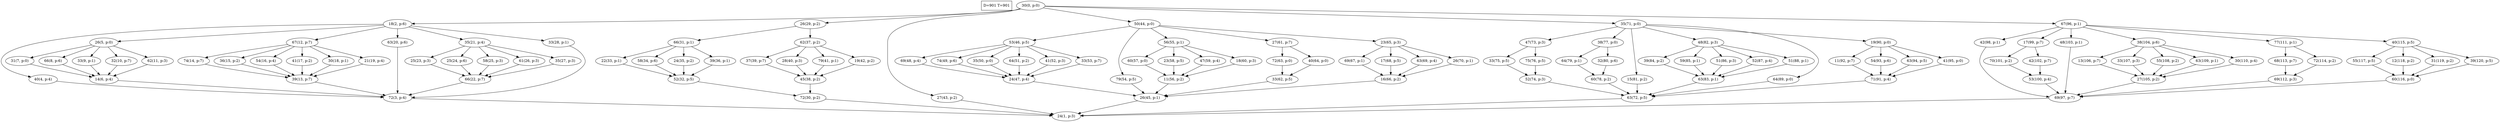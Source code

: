 digraph Task {
i [shape=box, label="D=901 T=901"]; 
0 [label="30(0, p:0)"];
1 [label="24(1, p:3)"];
2 [label="18(2, p:6)"];
3 [label="72(3, p:4)"];
4 [label="40(4, p:4)"];
5 [label="26(5, p:0)"];
6 [label="14(6, p:4)"];
7 [label="31(7, p:0)"];
8 [label="66(8, p:6)"];
9 [label="33(9, p:1)"];
10 [label="32(10, p:7)"];
11 [label="62(11, p:3)"];
12 [label="67(12, p:7)"];
13 [label="39(13, p:7)"];
14 [label="74(14, p:7)"];
15 [label="36(15, p:2)"];
16 [label="54(16, p:4)"];
17 [label="41(17, p:2)"];
18 [label="30(18, p:1)"];
19 [label="21(19, p:4)"];
20 [label="63(20, p:6)"];
21 [label="35(21, p:4)"];
22 [label="66(22, p:7)"];
23 [label="25(23, p:3)"];
24 [label="25(24, p:6)"];
25 [label="58(25, p:3)"];
26 [label="61(26, p:3)"];
27 [label="35(27, p:3)"];
28 [label="33(28, p:1)"];
29 [label="26(29, p:2)"];
30 [label="72(30, p:2)"];
31 [label="66(31, p:1)"];
32 [label="52(32, p:5)"];
33 [label="22(33, p:1)"];
34 [label="58(34, p:6)"];
35 [label="24(35, p:2)"];
36 [label="39(36, p:1)"];
37 [label="62(37, p:2)"];
38 [label="45(38, p:2)"];
39 [label="37(39, p:7)"];
40 [label="28(40, p:3)"];
41 [label="79(41, p:1)"];
42 [label="19(42, p:2)"];
43 [label="27(43, p:2)"];
44 [label="50(44, p:0)"];
45 [label="26(45, p:1)"];
46 [label="53(46, p:5)"];
47 [label="24(47, p:4)"];
48 [label="69(48, p:4)"];
49 [label="74(49, p:6)"];
50 [label="35(50, p:0)"];
51 [label="64(51, p:2)"];
52 [label="41(52, p:3)"];
53 [label="33(53, p:7)"];
54 [label="79(54, p:5)"];
55 [label="56(55, p:1)"];
56 [label="11(56, p:2)"];
57 [label="60(57, p:0)"];
58 [label="23(58, p:5)"];
59 [label="47(59, p:4)"];
60 [label="18(60, p:3)"];
61 [label="27(61, p:7)"];
62 [label="33(62, p:5)"];
63 [label="72(63, p:0)"];
64 [label="40(64, p:0)"];
65 [label="23(65, p:3)"];
66 [label="16(66, p:2)"];
67 [label="69(67, p:1)"];
68 [label="17(68, p:5)"];
69 [label="63(69, p:4)"];
70 [label="26(70, p:1)"];
71 [label="35(71, p:0)"];
72 [label="63(72, p:5)"];
73 [label="47(73, p:3)"];
74 [label="52(74, p:3)"];
75 [label="33(75, p:5)"];
76 [label="75(76, p:5)"];
77 [label="38(77, p:0)"];
78 [label="60(78, p:2)"];
79 [label="64(79, p:1)"];
80 [label="32(80, p:6)"];
81 [label="15(81, p:2)"];
82 [label="48(82, p:3)"];
83 [label="63(83, p:1)"];
84 [label="39(84, p:2)"];
85 [label="59(85, p:1)"];
86 [label="51(86, p:3)"];
87 [label="52(87, p:4)"];
88 [label="51(88, p:1)"];
89 [label="64(89, p:0)"];
90 [label="19(90, p:0)"];
91 [label="71(91, p:4)"];
92 [label="11(92, p:7)"];
93 [label="54(93, p:6)"];
94 [label="63(94, p:5)"];
95 [label="41(95, p:0)"];
96 [label="67(96, p:1)"];
97 [label="69(97, p:7)"];
98 [label="42(98, p:1)"];
99 [label="17(99, p:7)"];
100 [label="53(100, p:4)"];
101 [label="70(101, p:2)"];
102 [label="42(102, p:7)"];
103 [label="48(103, p:1)"];
104 [label="38(104, p:6)"];
105 [label="27(105, p:2)"];
106 [label="13(106, p:7)"];
107 [label="33(107, p:3)"];
108 [label="55(108, p:2)"];
109 [label="63(109, p:1)"];
110 [label="30(110, p:4)"];
111 [label="77(111, p:1)"];
112 [label="69(112, p:3)"];
113 [label="68(113, p:7)"];
114 [label="72(114, p:2)"];
115 [label="40(115, p:5)"];
116 [label="60(116, p:0)"];
117 [label="55(117, p:5)"];
118 [label="12(118, p:2)"];
119 [label="31(119, p:2)"];
120 [label="39(120, p:5)"];
0 -> 2;
0 -> 29;
0 -> 43;
0 -> 44;
0 -> 71;
0 -> 96;
2 -> 4;
2 -> 5;
2 -> 12;
2 -> 20;
2 -> 21;
2 -> 28;
3 -> 1;
4 -> 3;
5 -> 7;
5 -> 8;
5 -> 9;
5 -> 10;
5 -> 11;
6 -> 3;
7 -> 6;
8 -> 6;
9 -> 6;
10 -> 6;
11 -> 6;
12 -> 14;
12 -> 15;
12 -> 16;
12 -> 17;
12 -> 18;
12 -> 19;
13 -> 3;
14 -> 13;
15 -> 13;
16 -> 13;
17 -> 13;
18 -> 13;
19 -> 13;
20 -> 3;
21 -> 23;
21 -> 24;
21 -> 25;
21 -> 26;
21 -> 27;
22 -> 3;
23 -> 22;
24 -> 22;
25 -> 22;
26 -> 22;
27 -> 22;
28 -> 3;
29 -> 31;
29 -> 37;
30 -> 1;
31 -> 33;
31 -> 34;
31 -> 35;
31 -> 36;
32 -> 30;
33 -> 32;
34 -> 32;
35 -> 32;
36 -> 32;
37 -> 39;
37 -> 40;
37 -> 41;
37 -> 42;
38 -> 30;
39 -> 38;
40 -> 38;
41 -> 38;
42 -> 38;
43 -> 1;
44 -> 46;
44 -> 54;
44 -> 55;
44 -> 61;
44 -> 65;
45 -> 1;
46 -> 48;
46 -> 49;
46 -> 50;
46 -> 51;
46 -> 52;
46 -> 53;
47 -> 45;
48 -> 47;
49 -> 47;
50 -> 47;
51 -> 47;
52 -> 47;
53 -> 47;
54 -> 45;
55 -> 57;
55 -> 58;
55 -> 59;
55 -> 60;
56 -> 45;
57 -> 56;
58 -> 56;
59 -> 56;
60 -> 56;
61 -> 63;
61 -> 64;
62 -> 45;
63 -> 62;
64 -> 62;
65 -> 67;
65 -> 68;
65 -> 69;
65 -> 70;
66 -> 45;
67 -> 66;
68 -> 66;
69 -> 66;
70 -> 66;
71 -> 73;
71 -> 77;
71 -> 81;
71 -> 82;
71 -> 89;
71 -> 90;
72 -> 1;
73 -> 75;
73 -> 76;
74 -> 72;
75 -> 74;
76 -> 74;
77 -> 79;
77 -> 80;
78 -> 72;
79 -> 78;
80 -> 78;
81 -> 72;
82 -> 84;
82 -> 85;
82 -> 86;
82 -> 87;
82 -> 88;
83 -> 72;
84 -> 83;
85 -> 83;
86 -> 83;
87 -> 83;
88 -> 83;
89 -> 72;
90 -> 92;
90 -> 93;
90 -> 94;
90 -> 95;
91 -> 72;
92 -> 91;
93 -> 91;
94 -> 91;
95 -> 91;
96 -> 98;
96 -> 99;
96 -> 103;
96 -> 104;
96 -> 111;
96 -> 115;
97 -> 1;
98 -> 97;
99 -> 101;
99 -> 102;
100 -> 97;
101 -> 100;
102 -> 100;
103 -> 97;
104 -> 106;
104 -> 107;
104 -> 108;
104 -> 109;
104 -> 110;
105 -> 97;
106 -> 105;
107 -> 105;
108 -> 105;
109 -> 105;
110 -> 105;
111 -> 113;
111 -> 114;
112 -> 97;
113 -> 112;
114 -> 112;
115 -> 117;
115 -> 118;
115 -> 119;
115 -> 120;
116 -> 97;
117 -> 116;
118 -> 116;
119 -> 116;
120 -> 116;
}
